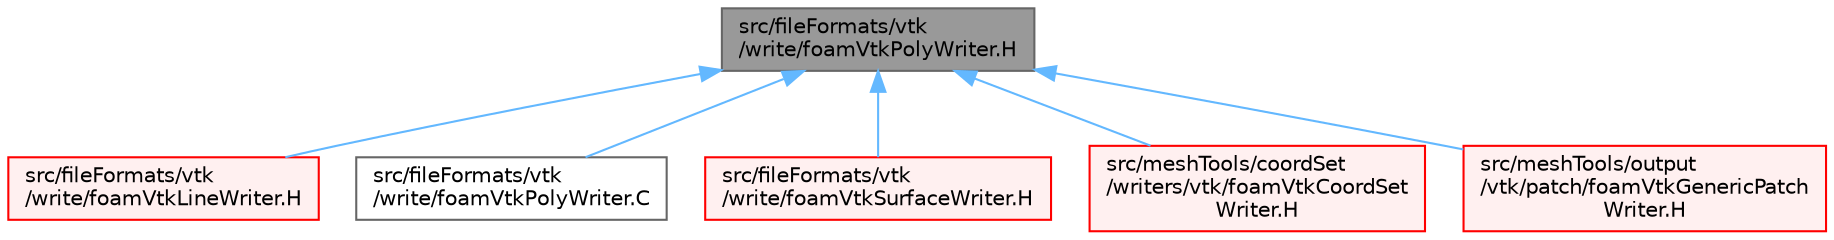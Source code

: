 digraph "src/fileFormats/vtk/write/foamVtkPolyWriter.H"
{
 // LATEX_PDF_SIZE
  bgcolor="transparent";
  edge [fontname=Helvetica,fontsize=10,labelfontname=Helvetica,labelfontsize=10];
  node [fontname=Helvetica,fontsize=10,shape=box,height=0.2,width=0.4];
  Node1 [id="Node000001",label="src/fileFormats/vtk\l/write/foamVtkPolyWriter.H",height=0.2,width=0.4,color="gray40", fillcolor="grey60", style="filled", fontcolor="black",tooltip=" "];
  Node1 -> Node2 [id="edge1_Node000001_Node000002",dir="back",color="steelblue1",style="solid",tooltip=" "];
  Node2 [id="Node000002",label="src/fileFormats/vtk\l/write/foamVtkLineWriter.H",height=0.2,width=0.4,color="red", fillcolor="#FFF0F0", style="filled",URL="$foamVtkLineWriter_8H.html",tooltip=" "];
  Node1 -> Node8 [id="edge2_Node000001_Node000008",dir="back",color="steelblue1",style="solid",tooltip=" "];
  Node8 [id="Node000008",label="src/fileFormats/vtk\l/write/foamVtkPolyWriter.C",height=0.2,width=0.4,color="grey40", fillcolor="white", style="filled",URL="$foamVtkPolyWriter_8C.html",tooltip=" "];
  Node1 -> Node9 [id="edge3_Node000001_Node000009",dir="back",color="steelblue1",style="solid",tooltip=" "];
  Node9 [id="Node000009",label="src/fileFormats/vtk\l/write/foamVtkSurfaceWriter.H",height=0.2,width=0.4,color="red", fillcolor="#FFF0F0", style="filled",URL="$foamVtkSurfaceWriter_8H.html",tooltip=" "];
  Node1 -> Node15 [id="edge4_Node000001_Node000015",dir="back",color="steelblue1",style="solid",tooltip=" "];
  Node15 [id="Node000015",label="src/meshTools/coordSet\l/writers/vtk/foamVtkCoordSet\lWriter.H",height=0.2,width=0.4,color="red", fillcolor="#FFF0F0", style="filled",URL="$foamVtkCoordSetWriter_8H.html",tooltip=" "];
  Node1 -> Node18 [id="edge5_Node000001_Node000018",dir="back",color="steelblue1",style="solid",tooltip=" "];
  Node18 [id="Node000018",label="src/meshTools/output\l/vtk/patch/foamVtkGenericPatch\lWriter.H",height=0.2,width=0.4,color="red", fillcolor="#FFF0F0", style="filled",URL="$foamVtkGenericPatchWriter_8H.html",tooltip=" "];
}
